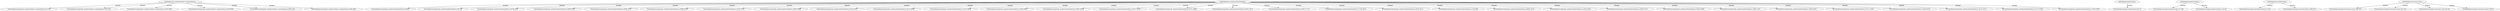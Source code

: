 digraph lacunaCG {
 "rootNode@node_modules/todomvc-common/base.js:," -> "FunctionExpression@node_modules/todomvc-common/base.js:16,7247" [label="dynamic" ];
 "rootNode@node_modules/todomvc-common/base.js:," -> "FunctionExpression@node_modules/todomvc-common/base.js:149,3349" [label="dynamic" ];
 "rootNode@node_modules/todomvc-common/base.js:," -> "FunctionDeclaration@node_modules/todomvc-common/base.js:3825,3990" [label="dynamic" ];
 "rootNode@node_modules/todomvc-common/base.js:," -> "FunctionDeclaration@node_modules/todomvc-common/base.js:4109,4484" [label="dynamic" ];
 "rootNode@node_modules/todomvc-common/base.js:," -> "FunctionDeclaration@node_modules/todomvc-common/base.js:3993,4106" [label="dynamic" ];
 "rootNode@node_modules/todomvc-common/base.js:," -> "FunctionExpression@node_modules/todomvc-common/base.js:4385,4480" [label="dynamic" ];
 "rootNode@node_modules/mithril/mithril.js:," -> "FunctionExpression@node_modules/mithril/mithril.js:9,44818" [label="dynamic" ];
 "rootNode@node_modules/mithril/mithril.js:," -> "FunctionDeclaration@node_modules/mithril/mithril.js:591,840" [label="dynamic" ];
 "rootNode@node_modules/mithril/mithril.js:," -> "FunctionExpression@node_modules/mithril/mithril.js:24104,24405" [label="dynamic" ];
 "rootNode@node_modules/mithril/mithril.js:," -> "FunctionDeclaration@node_modules/mithril/mithril.js:23899,24092" [label="dynamic" ];
 "rootNode@node_modules/mithril/mithril.js:," -> "FunctionExpression@node_modules/mithril/mithril.js:29284,32052" [label="dynamic" ];
 "rootNode@node_modules/mithril/mithril.js:," -> "FunctionExpression@node_modules/mithril/mithril.js:29998,30190" [label="dynamic" ];
 "rootNode@node_modules/mithril/mithril.js:," -> "FunctionDeclaration@node_modules/mithril/mithril.js:32267,32351" [label="dynamic" ];
 "rootNode@node_modules/mithril/mithril.js:," -> "FunctionExpression@node_modules/mithril/mithril.js:29569,29899" [label="dynamic" ];
 "rootNode@node_modules/mithril/mithril.js:," -> "FunctionDeclaration@node_modules/mithril/mithril.js:32353,33427" [label="dynamic" ];
 "rootNode@node_modules/mithril/mithril.js:," -> "FunctionDeclaration@node_modules/mithril/mithril.js:34115,34905" [label="dynamic" ];
 "rootNode@node_modules/mithril/mithril.js:," -> "FunctionExpression@node_modules/mithril/mithril.js:25315,26838" [label="dynamic" ];
 "rootNode@node_modules/mithril/mithril.js:," -> "FunctionExpression@node_modules/mithril/mithril.js:23943,24022" [label="dynamic" ];
 "rootNode@node_modules/mithril/mithril.js:," -> "FunctionExpression@node_modules/mithril/mithril.js:28561,28591" [label="dynamic" ];
 "rootNode@node_modules/mithril/mithril.js:," -> "FunctionExpression@node_modules/mithril/mithril.js:32071,32238" [label="dynamic" ];
 "rootNode@node_modules/mithril/mithril.js:," -> "FunctionExpression@node_modules/mithril/mithril.js:28751,28886" [label="dynamic" ];
 "rootNode@node_modules/mithril/mithril.js:," -> "FunctionExpression@node_modules/mithril/mithril.js:28613,28722" [label="dynamic" ];
 "rootNode@node_modules/mithril/mithril.js:," -> "FunctionExpression@node_modules/mithril/mithril.js:26875,27732" [label="dynamic" ];
 "rootNode@node_modules/mithril/mithril.js:," -> "FunctionDeclaration@node_modules/mithril/mithril.js:27766,28511" [label="dynamic" ];
 "rootNode@node_modules/mithril/mithril.js:," -> "FunctionDeclaration@node_modules/mithril/mithril.js:33978,34113" [label="dynamic" ];
 "rootNode@node_modules/mithril/mithril.js:," -> "FunctionDeclaration@node_modules/mithril/mithril.js:1228,2686" [label="dynamic" ];
 "rootNode@node_modules/mithril/mithril.js:," -> "FunctionExpression@node_modules/mithril/mithril.js:28902,29133" [label="dynamic" ];
 "rootNode@node_modules/mithril/mithril.js:," -> "FunctionExpression@node_modules/mithril/mithril.js:22930,23653" [label="dynamic" ];
 "rootNode@node_modules/mithril/mithril.js:," -> "FunctionDeclaration@node_modules/mithril/mithril.js:23656,23793" [label="dynamic" ];
 "rootNode@node_modules/mithril/mithril.js:," -> "FunctionDeclaration@node_modules/mithril/mithril.js:20453,20900" [label="dynamic" ];
 "rootNode@node_modules/mithril/mithril.js:," -> "FunctionDeclaration@node_modules/mithril/mithril.js:2688,17923" [label="dynamic" ];
 "rootNode@node_modules/mithril/mithril.js:," -> "FunctionDeclaration@node_modules/mithril/mithril.js:18003,20451" [label="dynamic" ];
 "rootNode@node_modules/mithril/mithril.js:," -> "FunctionDeclaration@node_modules/mithril/mithril.js:22211,22439" [label="dynamic" ];
 "rootNode@node_modules/mithril/mithril.js:," -> "FunctionExpression@node_modules/mithril/mithril.js:16106,16218" [label="dynamic" ];
 "rootNode@node_modules/mithril/mithril.js:," -> "FunctionExpression@node_modules/mithril/mithril.js:16141,16212" [label="dynamic" ];
 "rootNode@node_modules/mithril/mithril.js:," -> "FunctionExpression@node_modules/mithril/mithril.js:31727,31883" [label="dynamic" ];
 "rootNode@node_modules/mithril/mithril.js:," -> "FunctionExpression@node_modules/mithril/mithril.js:27658,27690" [label="dynamic" ];
 "rootNode@js/models/todo.js:," -> "FunctionExpression@js/models/todo.js:66,141" [label="dynamic" ];
 "rootNode@js/models/storage.js:," -> "FunctionExpression@js/models/storage.js:37,288" [label="dynamic" ];
 "rootNode@js/models/storage.js:," -> "FunctionExpression@js/models/storage.js:110,191" [label="dynamic" ];
 "rootNode@js/controllers/todo.js:," -> "FunctionExpression@js/controllers/todo.js:67,2244" [label="dynamic" ];
 "rootNode@js/controllers/todo.js:," -> "FunctionExpression@js/controllers/todo.js:1896,2037" [label="dynamic" ];
 "rootNode@js/views/main-view.js:," -> "FunctionExpression@js/views/main-view.js:358,2424" [label="dynamic" ];
 "rootNode@js/views/main-view.js:," -> "FunctionExpression@js/views/main-view.js:403,2422" [label="dynamic" ];
 "rootNode@js/views/main-view.js:," -> "FunctionExpression@js/views/main-view.js:83,343" [label="dynamic" ];
 "rootNode@js/views/main-view.js:," -> "FunctionExpression@js/views/main-view.js:709,813" [label="dynamic" ];
 }
